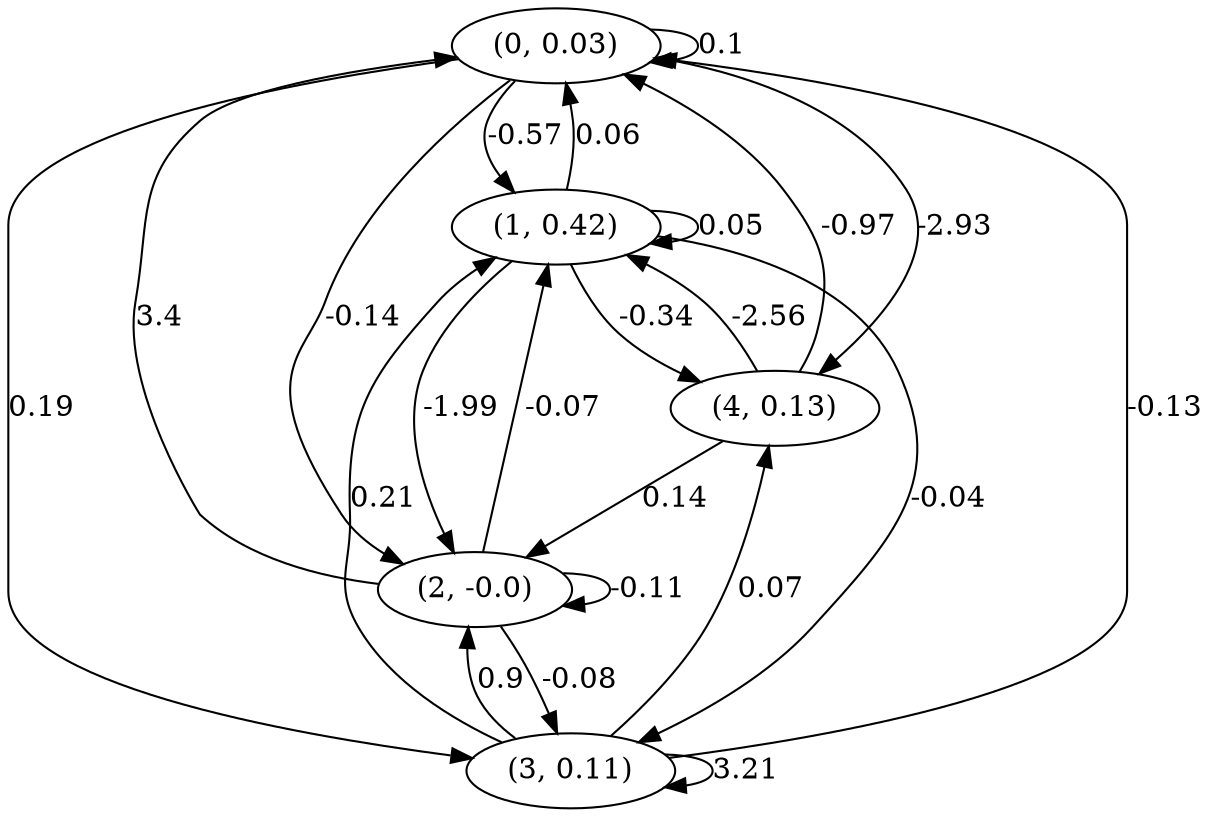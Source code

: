 digraph {
    0 [ label = "(0, 0.03)" ]
    1 [ label = "(1, 0.42)" ]
    2 [ label = "(2, -0.0)" ]
    3 [ label = "(3, 0.11)" ]
    4 [ label = "(4, 0.13)" ]
    0 -> 0 [ label = "0.1" ]
    1 -> 1 [ label = "0.05" ]
    2 -> 2 [ label = "-0.11" ]
    3 -> 3 [ label = "3.21" ]
    1 -> 0 [ label = "0.06" ]
    2 -> 0 [ label = "3.4" ]
    3 -> 0 [ label = "-0.13" ]
    4 -> 0 [ label = "-0.97" ]
    0 -> 1 [ label = "-0.57" ]
    2 -> 1 [ label = "-0.07" ]
    3 -> 1 [ label = "0.21" ]
    4 -> 1 [ label = "-2.56" ]
    0 -> 2 [ label = "-0.14" ]
    1 -> 2 [ label = "-1.99" ]
    3 -> 2 [ label = "0.9" ]
    4 -> 2 [ label = "0.14" ]
    0 -> 3 [ label = "0.19" ]
    1 -> 3 [ label = "-0.04" ]
    2 -> 3 [ label = "-0.08" ]
    0 -> 4 [ label = "-2.93" ]
    1 -> 4 [ label = "-0.34" ]
    3 -> 4 [ label = "0.07" ]
}

